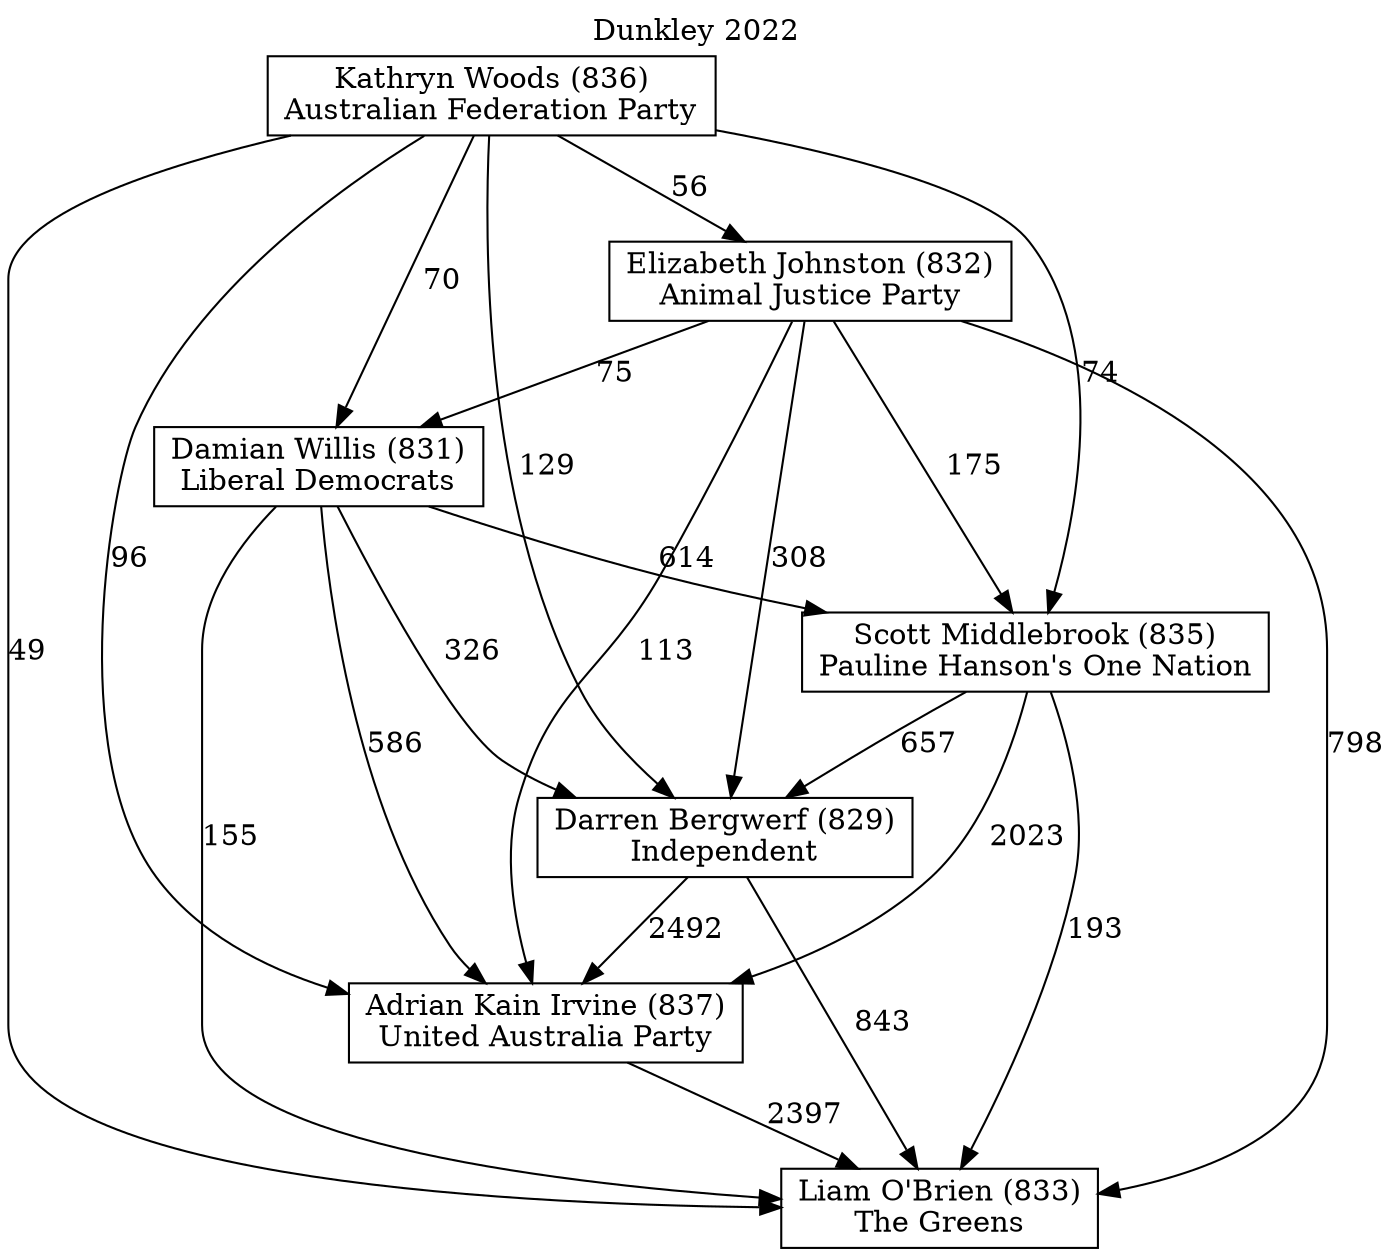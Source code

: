 // House preference flow
digraph "Liam O'Brien (833)_Dunkley_2022" {
	graph [label="Dunkley 2022" labelloc=t mclimit=10]
	node [shape=box]
	"Kathryn Woods (836)" [label="Kathryn Woods (836)
Australian Federation Party"]
	"Liam O'Brien (833)" [label="Liam O'Brien (833)
The Greens"]
	"Adrian Kain Irvine (837)" [label="Adrian Kain Irvine (837)
United Australia Party"]
	"Scott Middlebrook (835)" [label="Scott Middlebrook (835)
Pauline Hanson's One Nation"]
	"Darren Bergwerf (829)" [label="Darren Bergwerf (829)
Independent"]
	"Elizabeth Johnston (832)" [label="Elizabeth Johnston (832)
Animal Justice Party"]
	"Damian Willis (831)" [label="Damian Willis (831)
Liberal Democrats"]
	"Kathryn Woods (836)" -> "Elizabeth Johnston (832)" [label=56]
	"Kathryn Woods (836)" -> "Adrian Kain Irvine (837)" [label=96]
	"Kathryn Woods (836)" -> "Darren Bergwerf (829)" [label=129]
	"Elizabeth Johnston (832)" -> "Scott Middlebrook (835)" [label=175]
	"Kathryn Woods (836)" -> "Damian Willis (831)" [label=70]
	"Scott Middlebrook (835)" -> "Darren Bergwerf (829)" [label=657]
	"Elizabeth Johnston (832)" -> "Damian Willis (831)" [label=75]
	"Damian Willis (831)" -> "Darren Bergwerf (829)" [label=326]
	"Damian Willis (831)" -> "Liam O'Brien (833)" [label=155]
	"Scott Middlebrook (835)" -> "Adrian Kain Irvine (837)" [label=2023]
	"Kathryn Woods (836)" -> "Liam O'Brien (833)" [label=49]
	"Darren Bergwerf (829)" -> "Liam O'Brien (833)" [label=843]
	"Kathryn Woods (836)" -> "Scott Middlebrook (835)" [label=74]
	"Darren Bergwerf (829)" -> "Adrian Kain Irvine (837)" [label=2492]
	"Adrian Kain Irvine (837)" -> "Liam O'Brien (833)" [label=2397]
	"Elizabeth Johnston (832)" -> "Liam O'Brien (833)" [label=798]
	"Damian Willis (831)" -> "Adrian Kain Irvine (837)" [label=586]
	"Elizabeth Johnston (832)" -> "Darren Bergwerf (829)" [label=308]
	"Damian Willis (831)" -> "Scott Middlebrook (835)" [label=614]
	"Elizabeth Johnston (832)" -> "Adrian Kain Irvine (837)" [label=113]
	"Scott Middlebrook (835)" -> "Liam O'Brien (833)" [label=193]
}
